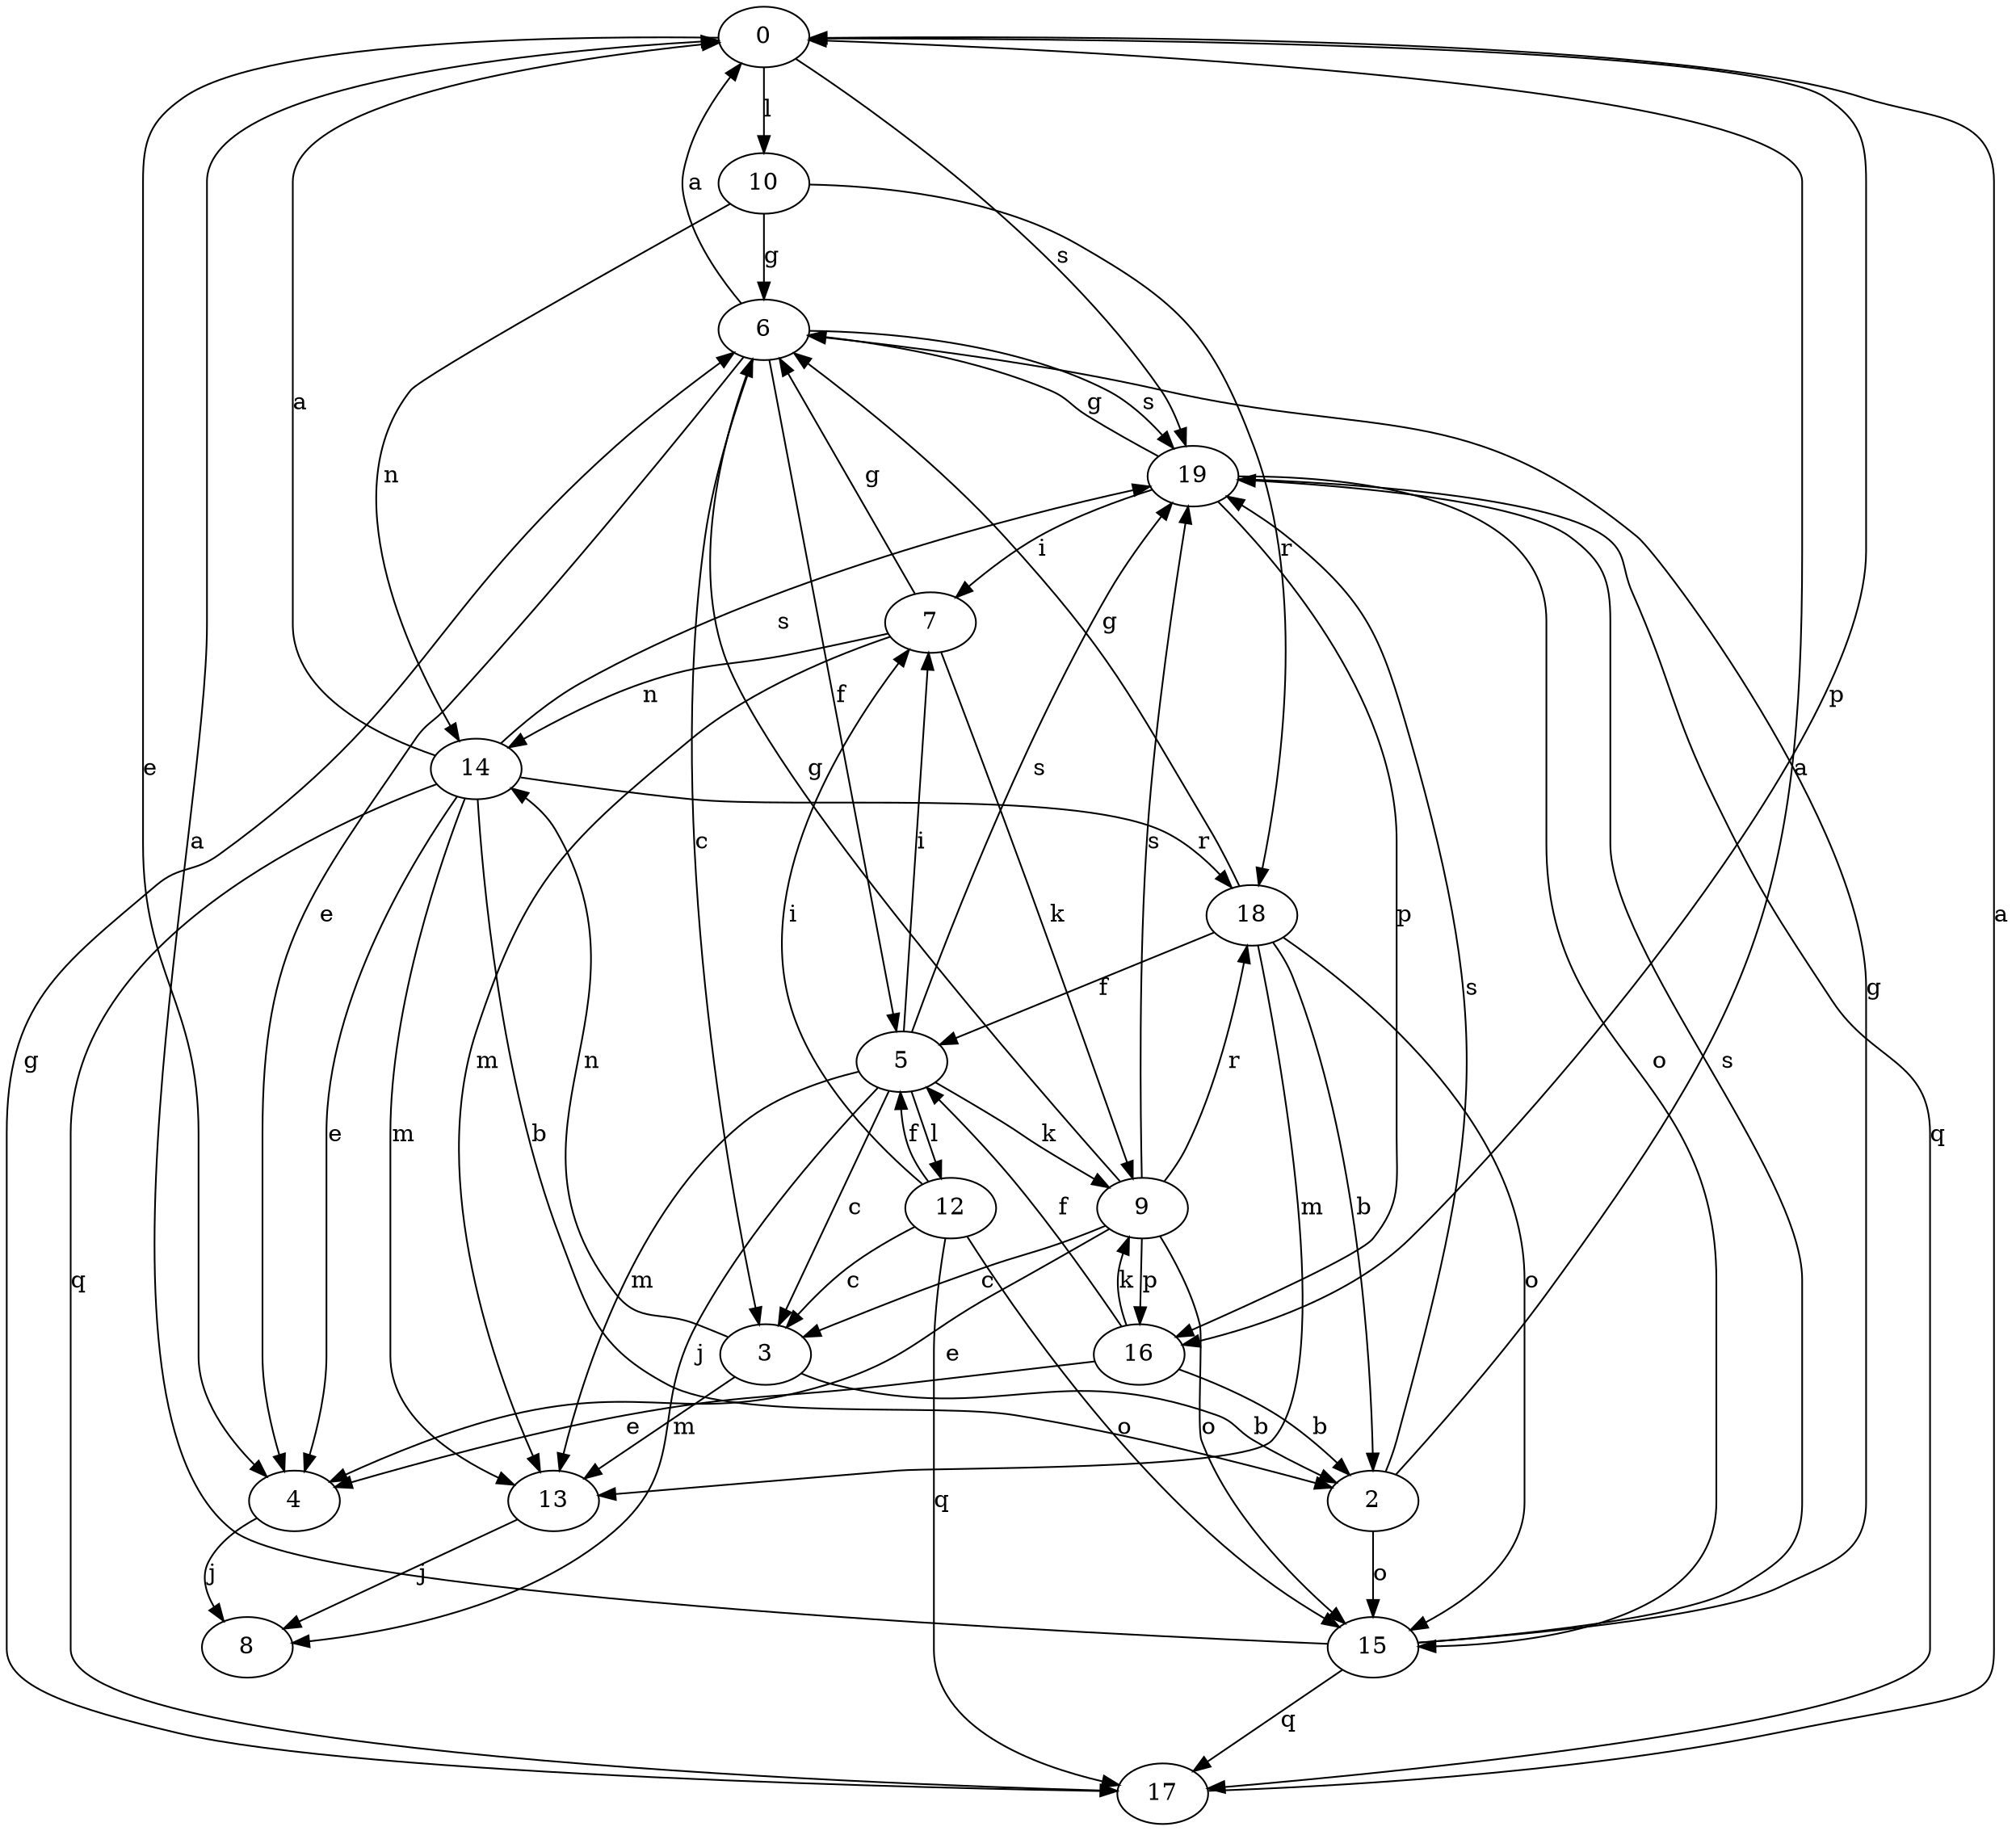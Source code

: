 strict digraph  {
0;
2;
3;
4;
5;
6;
7;
8;
9;
10;
12;
13;
14;
15;
16;
17;
18;
19;
0 -> 4  [label=e];
0 -> 10  [label=l];
0 -> 16  [label=p];
0 -> 19  [label=s];
2 -> 0  [label=a];
2 -> 15  [label=o];
2 -> 19  [label=s];
3 -> 2  [label=b];
3 -> 13  [label=m];
3 -> 14  [label=n];
4 -> 8  [label=j];
5 -> 3  [label=c];
5 -> 7  [label=i];
5 -> 8  [label=j];
5 -> 9  [label=k];
5 -> 12  [label=l];
5 -> 13  [label=m];
5 -> 19  [label=s];
6 -> 0  [label=a];
6 -> 3  [label=c];
6 -> 4  [label=e];
6 -> 5  [label=f];
6 -> 19  [label=s];
7 -> 6  [label=g];
7 -> 9  [label=k];
7 -> 13  [label=m];
7 -> 14  [label=n];
9 -> 3  [label=c];
9 -> 4  [label=e];
9 -> 6  [label=g];
9 -> 15  [label=o];
9 -> 16  [label=p];
9 -> 18  [label=r];
9 -> 19  [label=s];
10 -> 6  [label=g];
10 -> 14  [label=n];
10 -> 18  [label=r];
12 -> 3  [label=c];
12 -> 5  [label=f];
12 -> 7  [label=i];
12 -> 15  [label=o];
12 -> 17  [label=q];
13 -> 8  [label=j];
14 -> 0  [label=a];
14 -> 2  [label=b];
14 -> 4  [label=e];
14 -> 13  [label=m];
14 -> 17  [label=q];
14 -> 18  [label=r];
14 -> 19  [label=s];
15 -> 0  [label=a];
15 -> 6  [label=g];
15 -> 17  [label=q];
15 -> 19  [label=s];
16 -> 2  [label=b];
16 -> 4  [label=e];
16 -> 5  [label=f];
16 -> 9  [label=k];
17 -> 0  [label=a];
17 -> 6  [label=g];
18 -> 2  [label=b];
18 -> 5  [label=f];
18 -> 6  [label=g];
18 -> 13  [label=m];
18 -> 15  [label=o];
19 -> 6  [label=g];
19 -> 7  [label=i];
19 -> 15  [label=o];
19 -> 16  [label=p];
19 -> 17  [label=q];
}
